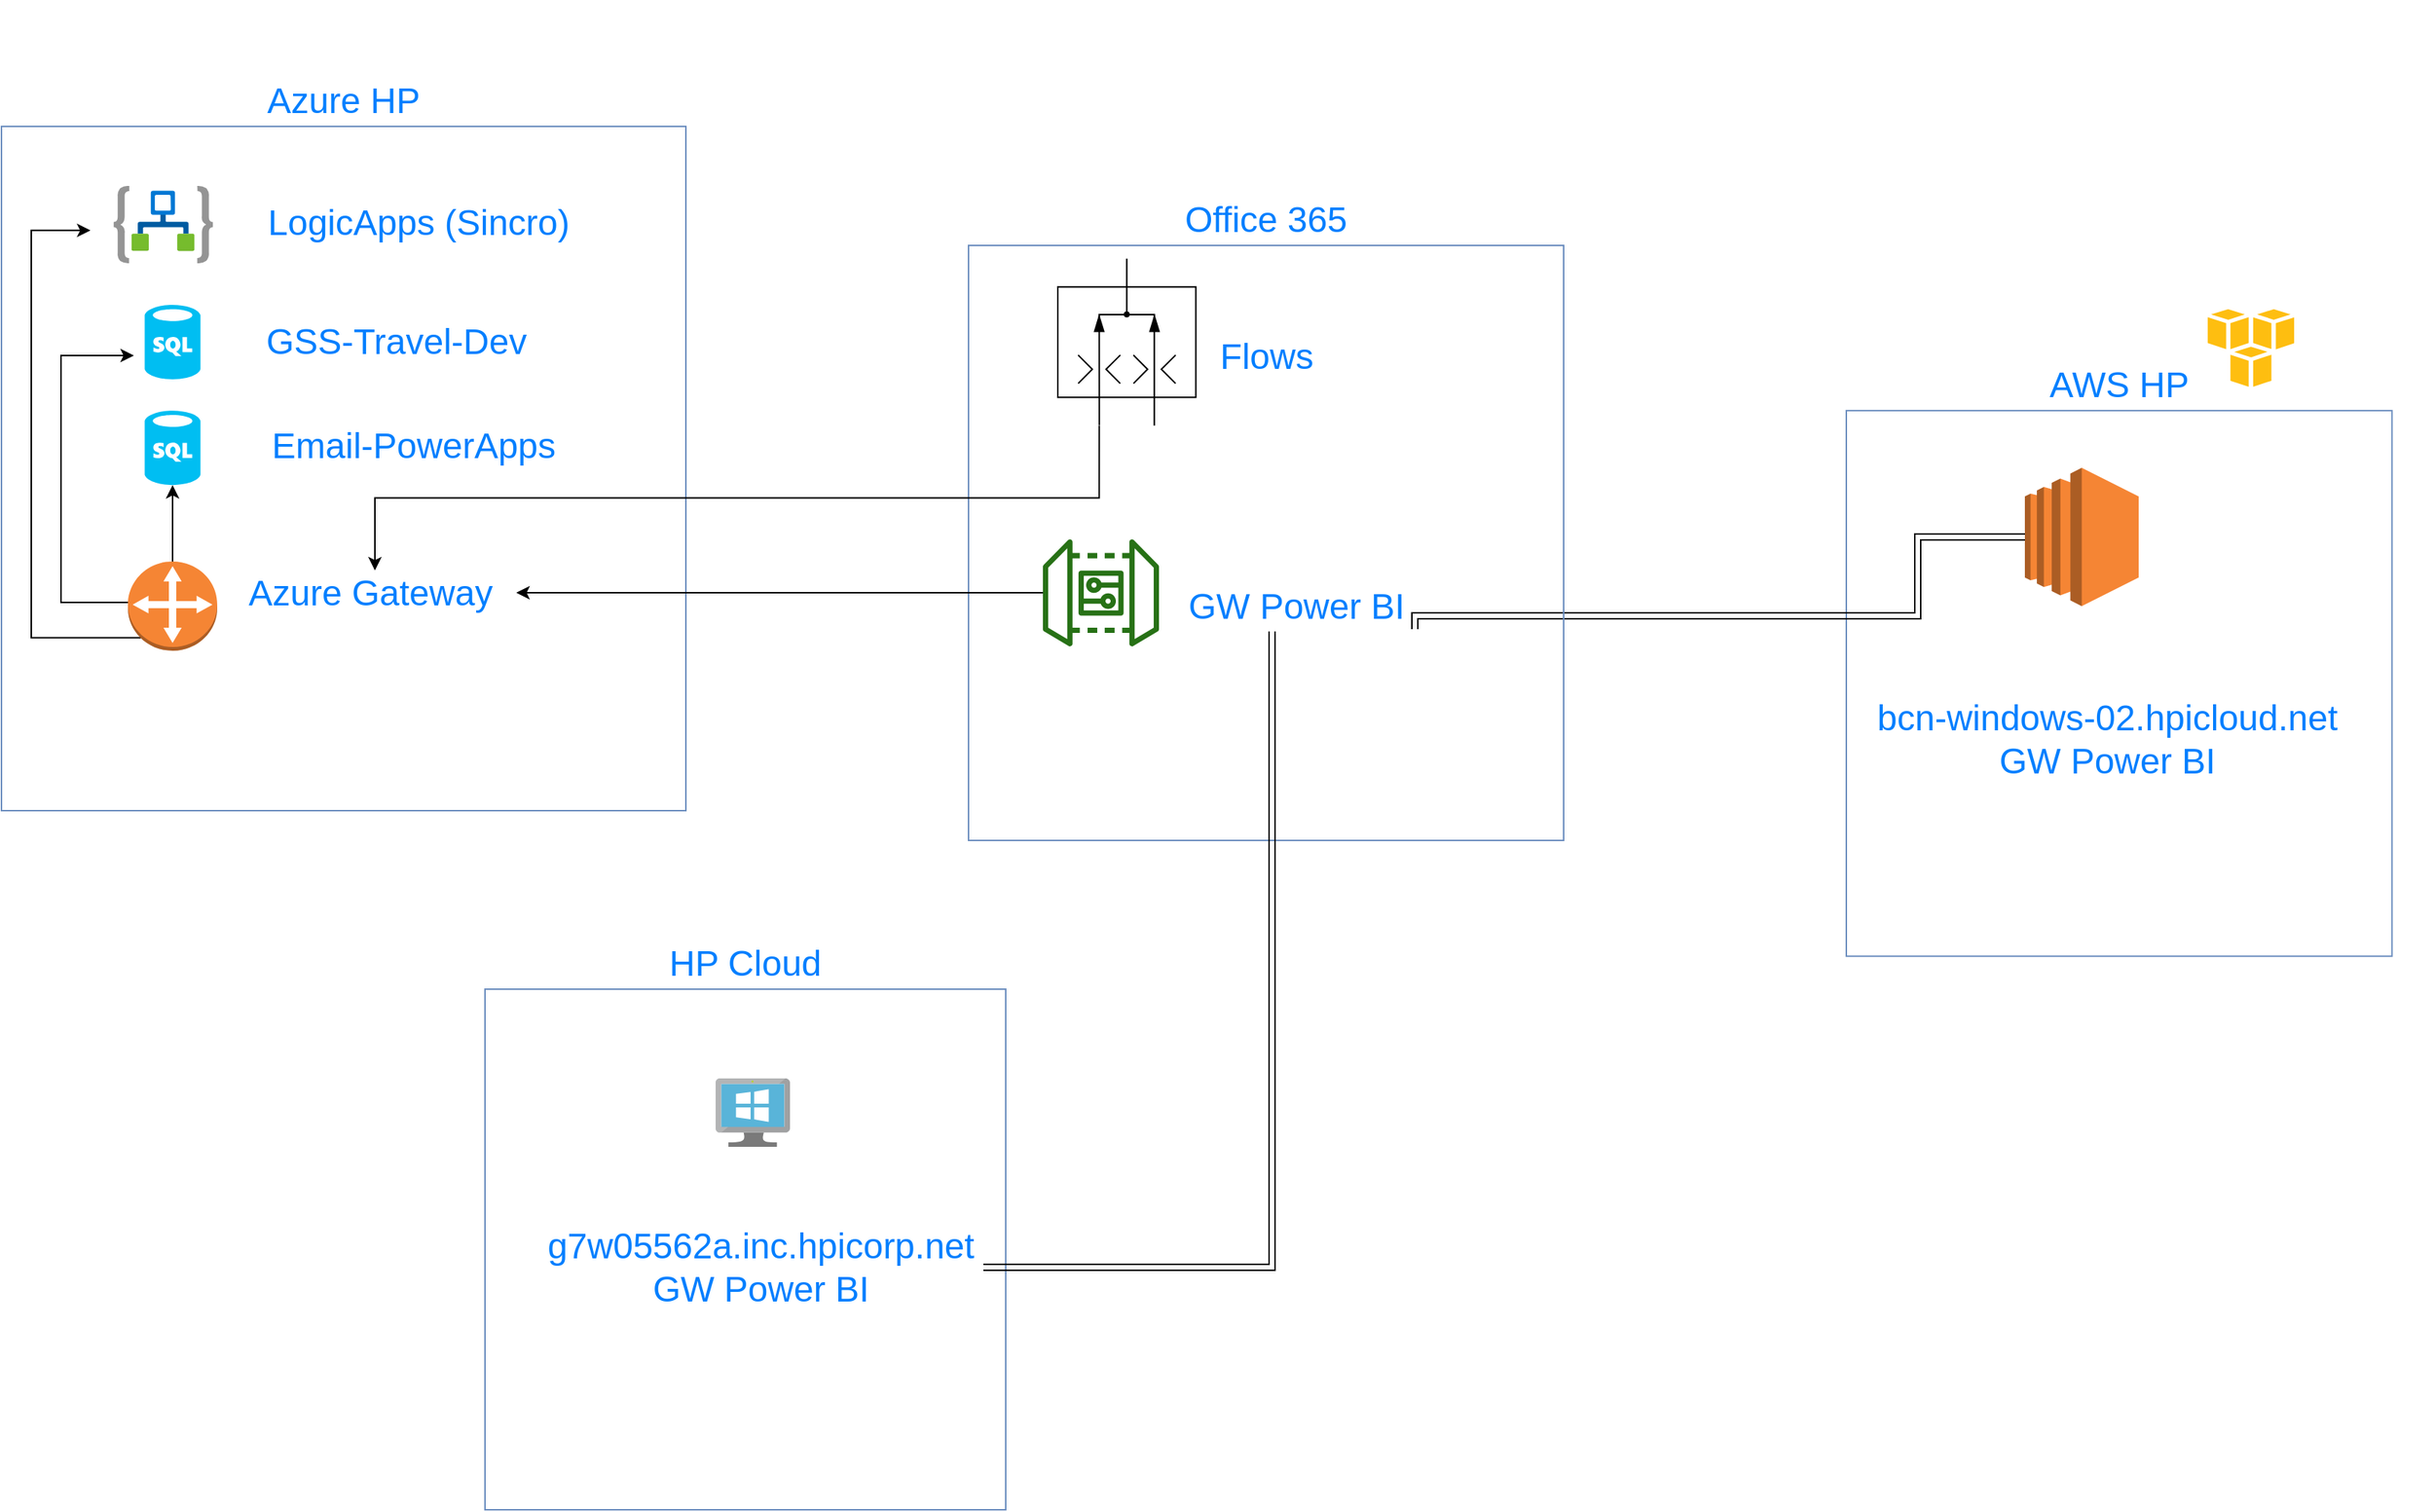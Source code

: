 <mxfile version="14.4.2" type="github">
  <diagram id="rQhccvOxW-MgDgox2bf5" name="Page-1">
    <mxGraphModel dx="2062" dy="1949" grid="1" gridSize="10" guides="1" tooltips="1" connect="1" arrows="1" fold="1" page="1" pageScale="1" pageWidth="1169" pageHeight="827" math="0" shadow="0">
      <root>
        <mxCell id="0" />
        <mxCell id="1" parent="0" />
        <mxCell id="9OuG9oqcYKLen_dDnCQN-1" value="" style="verticalLabelPosition=bottom;html=1;verticalAlign=top;align=center;strokeColor=none;fillColor=#00BEF2;shape=mxgraph.azure.sql_database;" parent="1" vertex="1">
          <mxGeometry x="156.25" y="150" width="37.5" height="50" as="geometry" />
        </mxCell>
        <mxCell id="9OuG9oqcYKLen_dDnCQN-51" style="edgeStyle=orthogonalEdgeStyle;rounded=0;orthogonalLoop=1;jettySize=auto;html=1;fontSize=24;fontColor=#007FFF;exitX=0;exitY=0.5;exitDx=0;exitDy=0;exitPerimeter=0;" parent="1" source="9OuG9oqcYKLen_dDnCQN-34" edge="1">
          <mxGeometry relative="1" as="geometry">
            <Array as="points">
              <mxPoint x="149" y="350" />
              <mxPoint x="100" y="350" />
              <mxPoint x="100" y="184" />
            </Array>
            <mxPoint x="149" y="184" as="targetPoint" />
          </mxGeometry>
        </mxCell>
        <mxCell id="9OuG9oqcYKLen_dDnCQN-3" value="" style="aspect=fixed;html=1;points=[];align=center;image;fontSize=12;image=img/lib/azure2/iot/Logic_Apps.svg;" parent="1" vertex="1">
          <mxGeometry x="135.25" y="70" width="67" height="52" as="geometry" />
        </mxCell>
        <mxCell id="9OuG9oqcYKLen_dDnCQN-4" value="Azure HP" style="whiteSpace=wrap;html=1;aspect=fixed;strokeColor=#6c8ebf;fillColor=none;labelPosition=center;verticalLabelPosition=top;align=center;verticalAlign=bottom;fontColor=#007FFF;fontSize=24;" parent="1" vertex="1">
          <mxGeometry x="60" y="30" width="460" height="460" as="geometry" />
        </mxCell>
        <mxCell id="9OuG9oqcYKLen_dDnCQN-6" value="HP Cloud" style="whiteSpace=wrap;html=1;aspect=fixed;strokeColor=#6c8ebf;fillColor=none;labelPosition=center;verticalLabelPosition=top;align=center;verticalAlign=bottom;fontColor=#007FFF;fontSize=24;" parent="1" vertex="1">
          <mxGeometry x="385" y="610" width="350" height="350" as="geometry" />
        </mxCell>
        <mxCell id="9OuG9oqcYKLen_dDnCQN-7" value="AWS HP" style="whiteSpace=wrap;html=1;aspect=fixed;strokeColor=#6c8ebf;fillColor=none;labelPosition=center;verticalLabelPosition=top;align=center;verticalAlign=bottom;fontColor=#007FFF;fontSize=24;" parent="1" vertex="1">
          <mxGeometry x="1300" y="221.08" width="366.75" height="366.75" as="geometry" />
        </mxCell>
        <mxCell id="9OuG9oqcYKLen_dDnCQN-9" value="" style="aspect=fixed;html=1;points=[];align=center;image;fontSize=12;image=img/lib/mscae/VirtualMachineWindows.svg;fillColor=none;" parent="1" vertex="1">
          <mxGeometry x="540" y="670" width="50" height="46" as="geometry" />
        </mxCell>
        <mxCell id="9OuG9oqcYKLen_dDnCQN-13" value="" style="outlineConnect=0;dashed=0;verticalLabelPosition=bottom;verticalAlign=top;align=center;html=1;shape=mxgraph.aws3.ec2;fillColor=#F58534;gradientColor=none;fontSize=24;fontColor=#007FFF;" parent="1" vertex="1">
          <mxGeometry x="1420" y="259.5" width="76.5" height="93" as="geometry" />
        </mxCell>
        <mxCell id="k91EEGF3npk7O3WbyzjP-3" style="edgeStyle=orthogonalEdgeStyle;rounded=0;orthogonalLoop=1;jettySize=auto;html=1;exitX=1;exitY=1.017;exitDx=0;exitDy=0;exitPerimeter=0;shape=link;" edge="1" parent="1" source="9OuG9oqcYKLen_dDnCQN-38" target="9OuG9oqcYKLen_dDnCQN-13">
          <mxGeometry relative="1" as="geometry">
            <Array as="points">
              <mxPoint x="1348" y="359" />
              <mxPoint x="1348" y="306" />
            </Array>
          </mxGeometry>
        </mxCell>
        <mxCell id="9OuG9oqcYKLen_dDnCQN-14" value="Office 365" style="whiteSpace=wrap;html=1;aspect=fixed;strokeColor=#6c8ebf;fillColor=none;labelPosition=center;verticalLabelPosition=top;align=center;verticalAlign=bottom;fontColor=#007FFF;fontSize=24;" parent="1" vertex="1">
          <mxGeometry x="710" y="110" width="400" height="400" as="geometry" />
        </mxCell>
        <mxCell id="9OuG9oqcYKLen_dDnCQN-43" style="edgeStyle=orthogonalEdgeStyle;rounded=0;orthogonalLoop=1;jettySize=auto;html=1;exitX=0.3;exitY=1;exitDx=0;exitDy=0;exitPerimeter=0;fontSize=24;fontColor=#007FFF;" parent="1" source="9OuG9oqcYKLen_dDnCQN-17" target="9OuG9oqcYKLen_dDnCQN-35" edge="1">
          <mxGeometry relative="1" as="geometry" />
        </mxCell>
        <mxCell id="9OuG9oqcYKLen_dDnCQN-17" value="" style="verticalLabelPosition=bottom;aspect=fixed;html=1;verticalAlign=top;strokeColor=#000000;fillColor=#000000;align=center;outlineConnect=0;shape=mxgraph.fluid_power.x10690;points=[[0.5,0,0],[0.3,1,0],[0.7,1,0]];fontSize=24;fontColor=#007FFF;" parent="1" vertex="1">
          <mxGeometry x="770" y="118.92" width="92.78" height="112.16" as="geometry" />
        </mxCell>
        <mxCell id="9OuG9oqcYKLen_dDnCQN-18" value="" style="shape=image;html=1;verticalAlign=top;verticalLabelPosition=bottom;labelBackgroundColor=#ffffff;imageAspect=0;aspect=fixed;image=https://cdn4.iconfinder.com/data/icons/flat-brand-logo-2/512/hp-128.png;fillColor=none;fontSize=24;fontColor=#007FFF;" parent="1" vertex="1">
          <mxGeometry x="630" y="540" width="70" height="70" as="geometry" />
        </mxCell>
        <mxCell id="9OuG9oqcYKLen_dDnCQN-19" value="" style="dashed=0;outlineConnect=0;html=1;align=center;labelPosition=center;verticalLabelPosition=bottom;verticalAlign=top;shape=mxgraph.weblogos.aws;fillColor=none;fontSize=24;fontColor=#007FFF;" parent="1" vertex="1">
          <mxGeometry x="1540" y="150" width="63.6" height="58.4" as="geometry" />
        </mxCell>
        <mxCell id="9OuG9oqcYKLen_dDnCQN-20" value="" style="shape=image;html=1;verticalAlign=top;verticalLabelPosition=bottom;labelBackgroundColor=#ffffff;imageAspect=0;aspect=fixed;image=https://cdn3.iconfinder.com/data/icons/logos-brands-3/24/logo_brand_brands_logos_microsoft_store_windows-128.png;fillColor=none;fontSize=24;fontColor=#007FFF;" parent="1" vertex="1">
          <mxGeometry x="990" y="30" width="66" height="66" as="geometry" />
        </mxCell>
        <mxCell id="9OuG9oqcYKLen_dDnCQN-21" value="" style="shape=image;html=1;verticalAlign=top;verticalLabelPosition=bottom;labelBackgroundColor=#ffffff;imageAspect=0;aspect=fixed;image=https://cdn3.iconfinder.com/data/icons/logos-brands-3/24/logo_brand_brands_logos_microsoft_store_windows-128.png;fillColor=none;fontSize=24;fontColor=#007FFF;" parent="1" vertex="1">
          <mxGeometry x="60" y="-55" width="68" height="68" as="geometry" />
        </mxCell>
        <mxCell id="9OuG9oqcYKLen_dDnCQN-22" value="" style="shape=image;html=1;verticalAlign=top;verticalLabelPosition=bottom;labelBackgroundColor=#ffffff;imageAspect=0;aspect=fixed;image=https://cdn4.iconfinder.com/data/icons/flat-brand-logo-2/512/hp-128.png;fillColor=none;fontSize=24;fontColor=#007FFF;" parent="1" vertex="1">
          <mxGeometry x="146" y="-50" width="70" height="70" as="geometry" />
        </mxCell>
        <mxCell id="9OuG9oqcYKLen_dDnCQN-23" value="" style="shape=image;html=1;verticalAlign=top;verticalLabelPosition=bottom;labelBackgroundColor=#ffffff;imageAspect=0;aspect=fixed;image=https://cdn4.iconfinder.com/data/icons/flat-brand-logo-2/512/hp-128.png;fillColor=none;fontSize=24;fontColor=#007FFF;" parent="1" vertex="1">
          <mxGeometry x="1620" y="142.4" width="73.6" height="73.6" as="geometry" />
        </mxCell>
        <mxCell id="9OuG9oqcYKLen_dDnCQN-42" style="edgeStyle=orthogonalEdgeStyle;rounded=0;orthogonalLoop=1;jettySize=auto;html=1;entryX=0.4;entryY=1.067;entryDx=0;entryDy=0;entryPerimeter=0;fontSize=24;fontColor=#007FFF;shape=link;" parent="1" source="9OuG9oqcYKLen_dDnCQN-24" target="9OuG9oqcYKLen_dDnCQN-38" edge="1">
          <mxGeometry relative="1" as="geometry" />
        </mxCell>
        <mxCell id="9OuG9oqcYKLen_dDnCQN-24" value="g7w05562a.inc.hpicorp.net&lt;br&gt;GW Power BI" style="text;html=1;resizable=0;autosize=1;align=center;verticalAlign=middle;points=[];fillColor=none;strokeColor=none;rounded=0;fontSize=24;fontColor=#007FFF;" parent="1" vertex="1">
          <mxGeometry x="420" y="767" width="300" height="60" as="geometry" />
        </mxCell>
        <mxCell id="9OuG9oqcYKLen_dDnCQN-29" value="" style="verticalLabelPosition=bottom;html=1;verticalAlign=top;align=center;strokeColor=none;fillColor=#00BEF2;shape=mxgraph.azure.sql_database;" parent="1" vertex="1">
          <mxGeometry x="156.25" y="221.08" width="37.5" height="50" as="geometry" />
        </mxCell>
        <mxCell id="9OuG9oqcYKLen_dDnCQN-30" value="LogicApps (Sincro)" style="text;html=1;resizable=0;autosize=1;align=center;verticalAlign=middle;points=[];fillColor=none;strokeColor=none;rounded=0;fontSize=24;fontColor=#007FFF;" parent="1" vertex="1">
          <mxGeometry x="230" y="80" width="220" height="30" as="geometry" />
        </mxCell>
        <mxCell id="9OuG9oqcYKLen_dDnCQN-31" value="GSS-Travel-Dev" style="text;html=1;resizable=0;autosize=1;align=center;verticalAlign=middle;points=[];fillColor=none;strokeColor=none;rounded=0;fontSize=24;fontColor=#007FFF;" parent="1" vertex="1">
          <mxGeometry x="230" y="160" width="190" height="30" as="geometry" />
        </mxCell>
        <mxCell id="9OuG9oqcYKLen_dDnCQN-32" value="Email-PowerApps&amp;nbsp;" style="text;html=1;resizable=0;autosize=1;align=center;verticalAlign=middle;points=[];fillColor=none;strokeColor=none;rounded=0;fontSize=24;fontColor=#007FFF;" parent="1" vertex="1">
          <mxGeometry x="235" y="229.5" width="210" height="30" as="geometry" />
        </mxCell>
        <mxCell id="9OuG9oqcYKLen_dDnCQN-33" value="bcn-windows-02.hpicloud.net&lt;br&gt;GW Power BI" style="text;html=1;resizable=0;autosize=1;align=center;verticalAlign=middle;points=[];fillColor=none;strokeColor=none;rounded=0;fontSize=24;fontColor=#007FFF;" parent="1" vertex="1">
          <mxGeometry x="1310" y="411.63" width="330" height="60" as="geometry" />
        </mxCell>
        <mxCell id="9OuG9oqcYKLen_dDnCQN-49" style="edgeStyle=none;rounded=0;orthogonalLoop=1;jettySize=auto;html=1;entryX=0.5;entryY=1;entryDx=0;entryDy=0;entryPerimeter=0;fontSize=24;fontColor=#007FFF;" parent="1" source="9OuG9oqcYKLen_dDnCQN-34" target="9OuG9oqcYKLen_dDnCQN-29" edge="1">
          <mxGeometry relative="1" as="geometry" />
        </mxCell>
        <mxCell id="k91EEGF3npk7O3WbyzjP-4" style="edgeStyle=orthogonalEdgeStyle;rounded=0;orthogonalLoop=1;jettySize=auto;html=1;exitX=0.145;exitY=0.855;exitDx=0;exitDy=0;exitPerimeter=0;entryX=0.13;entryY=0.152;entryDx=0;entryDy=0;entryPerimeter=0;" edge="1" parent="1" source="9OuG9oqcYKLen_dDnCQN-34" target="9OuG9oqcYKLen_dDnCQN-4">
          <mxGeometry relative="1" as="geometry">
            <Array as="points">
              <mxPoint x="80" y="374" />
              <mxPoint x="80" y="100" />
            </Array>
          </mxGeometry>
        </mxCell>
        <mxCell id="9OuG9oqcYKLen_dDnCQN-34" value="" style="outlineConnect=0;dashed=0;verticalLabelPosition=bottom;verticalAlign=top;align=center;html=1;shape=mxgraph.aws3.customer_gateway;fillColor=#F58534;gradientColor=none;fontSize=24;fontColor=#007FFF;" parent="1" vertex="1">
          <mxGeometry x="145" y="322.5" width="60" height="60" as="geometry" />
        </mxCell>
        <mxCell id="9OuG9oqcYKLen_dDnCQN-35" value="Azure Gateway&amp;nbsp;" style="text;html=1;resizable=0;autosize=1;align=center;verticalAlign=middle;points=[];fillColor=none;strokeColor=none;rounded=0;fontSize=24;fontColor=#007FFF;" parent="1" vertex="1">
          <mxGeometry x="216" y="328.5" width="190" height="30" as="geometry" />
        </mxCell>
        <mxCell id="9OuG9oqcYKLen_dDnCQN-36" value="Flows" style="text;html=1;resizable=0;autosize=1;align=center;verticalAlign=middle;points=[];fillColor=none;strokeColor=none;rounded=0;fontSize=24;fontColor=#007FFF;" parent="1" vertex="1">
          <mxGeometry x="870" y="170" width="80" height="30" as="geometry" />
        </mxCell>
        <mxCell id="9OuG9oqcYKLen_dDnCQN-44" style="edgeStyle=orthogonalEdgeStyle;rounded=0;orthogonalLoop=1;jettySize=auto;html=1;fontSize=24;fontColor=#007FFF;" parent="1" source="9OuG9oqcYKLen_dDnCQN-37" target="9OuG9oqcYKLen_dDnCQN-35" edge="1">
          <mxGeometry relative="1" as="geometry" />
        </mxCell>
        <mxCell id="9OuG9oqcYKLen_dDnCQN-37" value="" style="outlineConnect=0;fontColor=#232F3E;gradientColor=none;fillColor=#277116;strokeColor=none;dashed=0;verticalLabelPosition=bottom;verticalAlign=top;align=center;html=1;fontSize=12;fontStyle=0;aspect=fixed;pointerEvents=1;shape=mxgraph.aws4.iot_device_gateway;" parent="1" vertex="1">
          <mxGeometry x="760" y="304.5" width="78" height="78" as="geometry" />
        </mxCell>
        <mxCell id="9OuG9oqcYKLen_dDnCQN-38" value="GW Power BI" style="text;html=1;resizable=0;autosize=1;align=center;verticalAlign=middle;points=[];fillColor=none;strokeColor=none;rounded=0;fontSize=24;fontColor=#007FFF;" parent="1" vertex="1">
          <mxGeometry x="850" y="337.5" width="160" height="30" as="geometry" />
        </mxCell>
      </root>
    </mxGraphModel>
  </diagram>
</mxfile>
